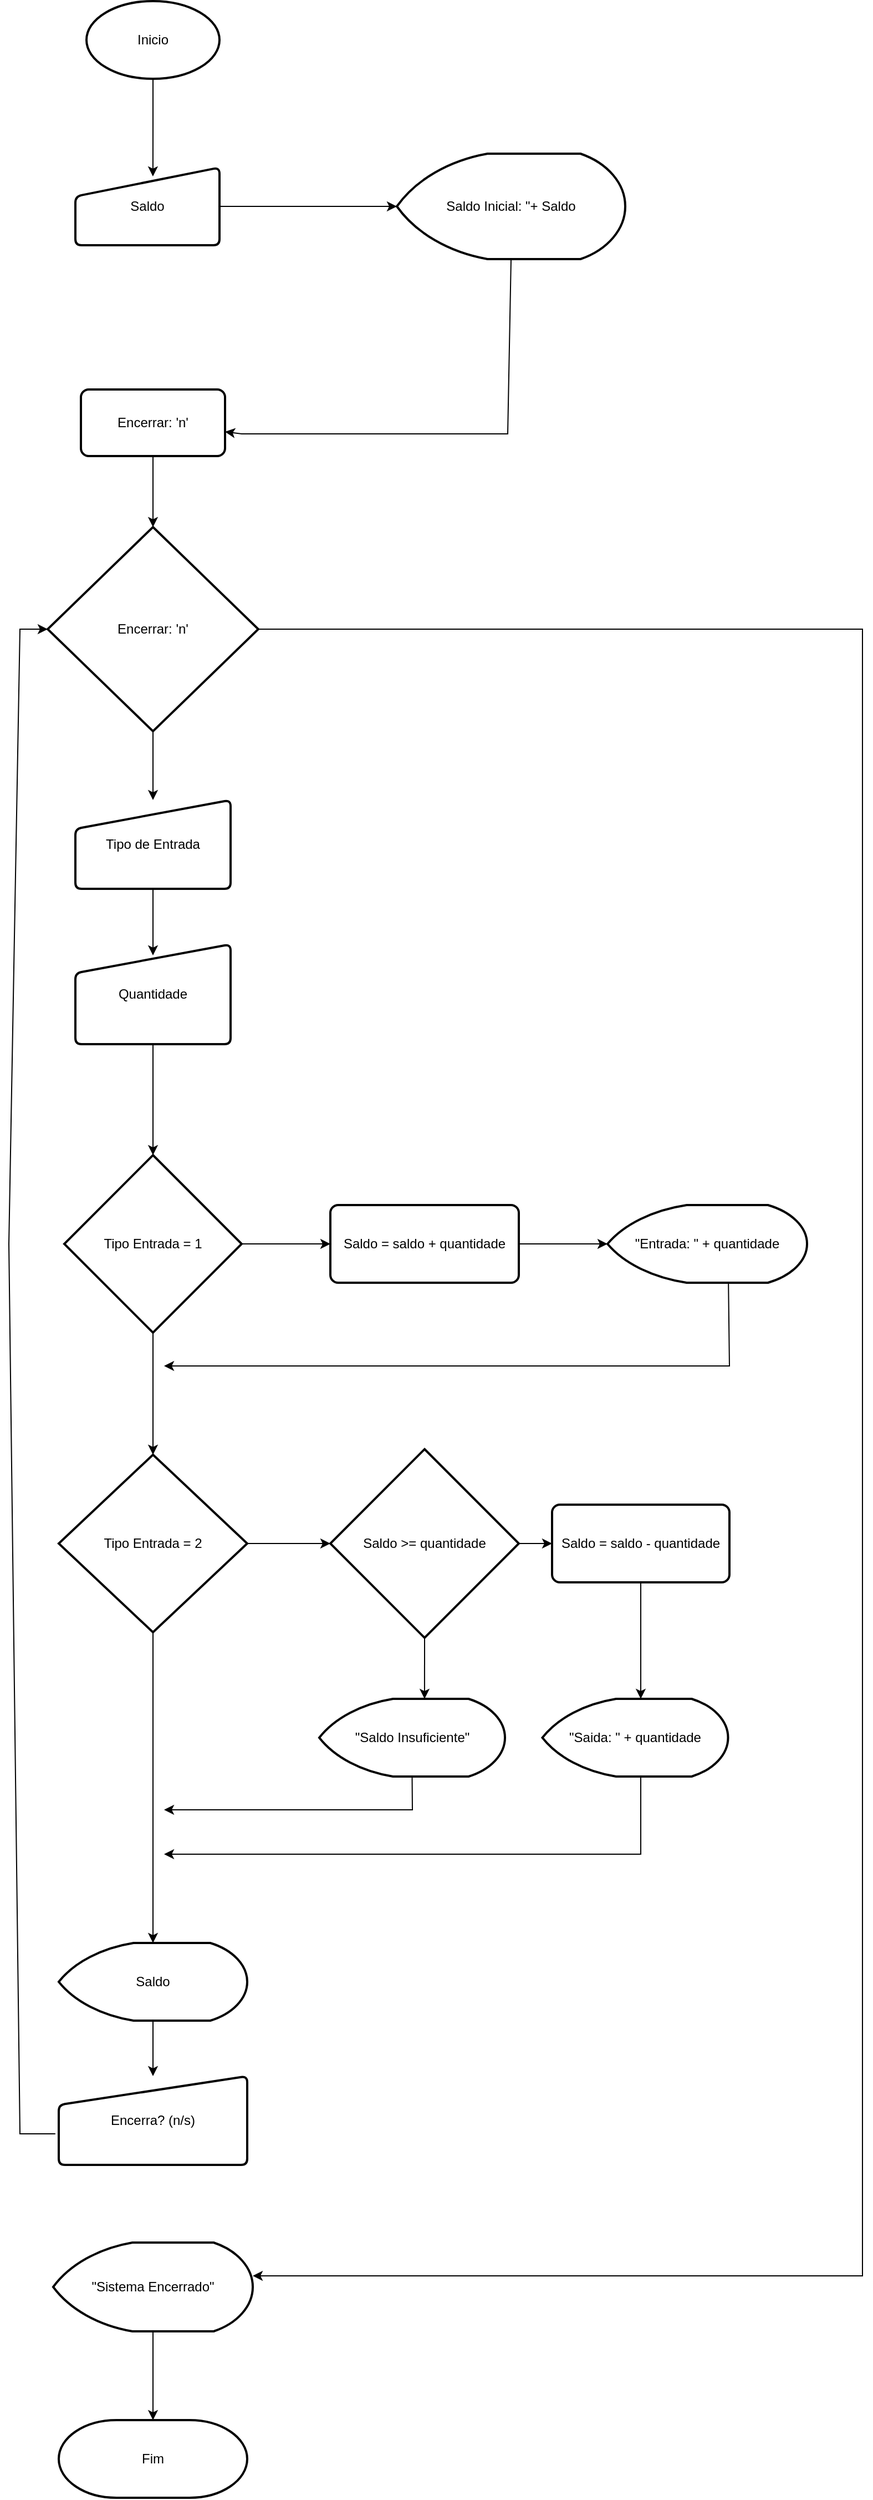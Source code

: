 <mxfile version="21.0.2" type="github">
  <diagram name="Página-1" id="k9wyMcpVs6OFAAXS8L6B">
    <mxGraphModel dx="880" dy="1611" grid="1" gridSize="10" guides="1" tooltips="1" connect="1" arrows="1" fold="1" page="1" pageScale="1" pageWidth="827" pageHeight="1169" math="0" shadow="0">
      <root>
        <mxCell id="0" />
        <mxCell id="1" parent="0" />
        <mxCell id="YredDdJyoUO70uSYRBnG-67" style="edgeStyle=orthogonalEdgeStyle;rounded=0;orthogonalLoop=1;jettySize=auto;html=1;exitX=0.5;exitY=1;exitDx=0;exitDy=0;exitPerimeter=0;entryX=0.538;entryY=0.114;entryDx=0;entryDy=0;entryPerimeter=0;" edge="1" parent="1" source="YredDdJyoUO70uSYRBnG-41" target="YredDdJyoUO70uSYRBnG-43">
          <mxGeometry relative="1" as="geometry" />
        </mxCell>
        <mxCell id="YredDdJyoUO70uSYRBnG-41" value="Inicio" style="strokeWidth=2;html=1;shape=mxgraph.flowchart.start_1;whiteSpace=wrap;" vertex="1" parent="1">
          <mxGeometry x="100" y="-1150" width="120" height="70" as="geometry" />
        </mxCell>
        <mxCell id="YredDdJyoUO70uSYRBnG-44" style="edgeStyle=orthogonalEdgeStyle;rounded=0;orthogonalLoop=1;jettySize=auto;html=1;exitX=1;exitY=0.5;exitDx=0;exitDy=0;" edge="1" parent="1" source="YredDdJyoUO70uSYRBnG-43" target="YredDdJyoUO70uSYRBnG-45">
          <mxGeometry relative="1" as="geometry">
            <mxPoint x="480" y="-235" as="targetPoint" />
          </mxGeometry>
        </mxCell>
        <mxCell id="YredDdJyoUO70uSYRBnG-43" value="Saldo" style="html=1;strokeWidth=2;shape=manualInput;whiteSpace=wrap;rounded=1;size=26;arcSize=11;" vertex="1" parent="1">
          <mxGeometry x="90" y="-1000" width="130" height="70" as="geometry" />
        </mxCell>
        <mxCell id="YredDdJyoUO70uSYRBnG-45" value="Saldo Inicial: &quot;+ Saldo" style="strokeWidth=2;html=1;shape=mxgraph.flowchart.display;whiteSpace=wrap;" vertex="1" parent="1">
          <mxGeometry x="380" y="-1012.5" width="206" height="95" as="geometry" />
        </mxCell>
        <mxCell id="YredDdJyoUO70uSYRBnG-54" value="" style="endArrow=classic;html=1;rounded=0;exitX=0.5;exitY=1;exitDx=0;exitDy=0;exitPerimeter=0;" edge="1" parent="1" source="YredDdJyoUO70uSYRBnG-45" target="YredDdJyoUO70uSYRBnG-65">
          <mxGeometry width="50" height="50" relative="1" as="geometry">
            <mxPoint x="493" y="-880" as="sourcePoint" />
            <mxPoint x="325" y="-116.417" as="targetPoint" />
            <Array as="points">
              <mxPoint x="480" y="-760" />
              <mxPoint x="240" y="-760" />
            </Array>
          </mxGeometry>
        </mxCell>
        <mxCell id="YredDdJyoUO70uSYRBnG-68" style="edgeStyle=orthogonalEdgeStyle;rounded=0;orthogonalLoop=1;jettySize=auto;html=1;exitX=0.5;exitY=1;exitDx=0;exitDy=0;" edge="1" parent="1" source="YredDdJyoUO70uSYRBnG-65" target="YredDdJyoUO70uSYRBnG-69">
          <mxGeometry relative="1" as="geometry">
            <mxPoint x="160" y="-670" as="targetPoint" />
          </mxGeometry>
        </mxCell>
        <mxCell id="YredDdJyoUO70uSYRBnG-65" value="Encerrar: &#39;n&#39;" style="rounded=1;whiteSpace=wrap;html=1;absoluteArcSize=1;arcSize=14;strokeWidth=2;" vertex="1" parent="1">
          <mxGeometry x="95" y="-800" width="130" height="60" as="geometry" />
        </mxCell>
        <mxCell id="YredDdJyoUO70uSYRBnG-70" style="edgeStyle=orthogonalEdgeStyle;rounded=0;orthogonalLoop=1;jettySize=auto;html=1;exitX=0.5;exitY=1;exitDx=0;exitDy=0;exitPerimeter=0;" edge="1" parent="1" source="YredDdJyoUO70uSYRBnG-69" target="YredDdJyoUO70uSYRBnG-71">
          <mxGeometry relative="1" as="geometry">
            <mxPoint x="160" y="-430" as="targetPoint" />
          </mxGeometry>
        </mxCell>
        <mxCell id="YredDdJyoUO70uSYRBnG-103" style="edgeStyle=orthogonalEdgeStyle;rounded=0;orthogonalLoop=1;jettySize=auto;html=1;exitX=1;exitY=0.5;exitDx=0;exitDy=0;exitPerimeter=0;entryX=1;entryY=0.375;entryDx=0;entryDy=0;entryPerimeter=0;" edge="1" parent="1" source="YredDdJyoUO70uSYRBnG-69" target="YredDdJyoUO70uSYRBnG-97">
          <mxGeometry relative="1" as="geometry">
            <mxPoint x="260" y="900" as="targetPoint" />
            <Array as="points">
              <mxPoint x="800" y="-584" />
              <mxPoint x="800" y="900" />
            </Array>
          </mxGeometry>
        </mxCell>
        <mxCell id="YredDdJyoUO70uSYRBnG-69" value="Encerrar: &#39;n&#39;" style="strokeWidth=2;html=1;shape=mxgraph.flowchart.decision;whiteSpace=wrap;" vertex="1" parent="1">
          <mxGeometry x="65" y="-676" width="190" height="184" as="geometry" />
        </mxCell>
        <mxCell id="YredDdJyoUO70uSYRBnG-74" style="edgeStyle=orthogonalEdgeStyle;rounded=0;orthogonalLoop=1;jettySize=auto;html=1;exitX=0.5;exitY=1;exitDx=0;exitDy=0;entryX=0.5;entryY=0.111;entryDx=0;entryDy=0;entryPerimeter=0;" edge="1" parent="1" source="YredDdJyoUO70uSYRBnG-71" target="YredDdJyoUO70uSYRBnG-72">
          <mxGeometry relative="1" as="geometry" />
        </mxCell>
        <mxCell id="YredDdJyoUO70uSYRBnG-71" value="Tipo de Entrada" style="html=1;strokeWidth=2;shape=manualInput;whiteSpace=wrap;rounded=1;size=26;arcSize=11;" vertex="1" parent="1">
          <mxGeometry x="90" y="-430" width="140" height="80" as="geometry" />
        </mxCell>
        <mxCell id="YredDdJyoUO70uSYRBnG-75" style="edgeStyle=orthogonalEdgeStyle;rounded=0;orthogonalLoop=1;jettySize=auto;html=1;exitX=0.5;exitY=1;exitDx=0;exitDy=0;" edge="1" parent="1" source="YredDdJyoUO70uSYRBnG-72" target="YredDdJyoUO70uSYRBnG-76">
          <mxGeometry relative="1" as="geometry">
            <mxPoint x="160" y="-120" as="targetPoint" />
          </mxGeometry>
        </mxCell>
        <mxCell id="YredDdJyoUO70uSYRBnG-72" value="Quantidade" style="html=1;strokeWidth=2;shape=manualInput;whiteSpace=wrap;rounded=1;size=26;arcSize=11;" vertex="1" parent="1">
          <mxGeometry x="90" y="-300" width="140" height="90" as="geometry" />
        </mxCell>
        <mxCell id="YredDdJyoUO70uSYRBnG-77" style="edgeStyle=orthogonalEdgeStyle;rounded=0;orthogonalLoop=1;jettySize=auto;html=1;exitX=1;exitY=0.5;exitDx=0;exitDy=0;exitPerimeter=0;" edge="1" parent="1" source="YredDdJyoUO70uSYRBnG-76" target="YredDdJyoUO70uSYRBnG-78">
          <mxGeometry relative="1" as="geometry">
            <mxPoint x="330" y="-30" as="targetPoint" />
          </mxGeometry>
        </mxCell>
        <mxCell id="YredDdJyoUO70uSYRBnG-81" style="edgeStyle=orthogonalEdgeStyle;rounded=0;orthogonalLoop=1;jettySize=auto;html=1;exitX=0.5;exitY=1;exitDx=0;exitDy=0;exitPerimeter=0;" edge="1" parent="1" source="YredDdJyoUO70uSYRBnG-76" target="YredDdJyoUO70uSYRBnG-82">
          <mxGeometry relative="1" as="geometry">
            <mxPoint x="160" y="200" as="targetPoint" />
          </mxGeometry>
        </mxCell>
        <mxCell id="YredDdJyoUO70uSYRBnG-76" value="Tipo Entrada = 1" style="strokeWidth=2;html=1;shape=mxgraph.flowchart.decision;whiteSpace=wrap;" vertex="1" parent="1">
          <mxGeometry x="80" y="-110" width="160" height="160" as="geometry" />
        </mxCell>
        <mxCell id="YredDdJyoUO70uSYRBnG-79" style="edgeStyle=orthogonalEdgeStyle;rounded=0;orthogonalLoop=1;jettySize=auto;html=1;exitX=1;exitY=0.5;exitDx=0;exitDy=0;" edge="1" parent="1" source="YredDdJyoUO70uSYRBnG-78" target="YredDdJyoUO70uSYRBnG-80">
          <mxGeometry relative="1" as="geometry">
            <mxPoint x="600" y="-30" as="targetPoint" />
          </mxGeometry>
        </mxCell>
        <mxCell id="YredDdJyoUO70uSYRBnG-78" value="Saldo = saldo + quantidade" style="rounded=1;whiteSpace=wrap;html=1;absoluteArcSize=1;arcSize=14;strokeWidth=2;" vertex="1" parent="1">
          <mxGeometry x="320" y="-65" width="170" height="70" as="geometry" />
        </mxCell>
        <mxCell id="YredDdJyoUO70uSYRBnG-80" value="&quot;Entrada: &quot; + quantidade" style="strokeWidth=2;html=1;shape=mxgraph.flowchart.display;whiteSpace=wrap;" vertex="1" parent="1">
          <mxGeometry x="570" y="-65" width="180" height="70" as="geometry" />
        </mxCell>
        <mxCell id="YredDdJyoUO70uSYRBnG-84" style="edgeStyle=orthogonalEdgeStyle;rounded=0;orthogonalLoop=1;jettySize=auto;html=1;exitX=1;exitY=0.5;exitDx=0;exitDy=0;exitPerimeter=0;" edge="1" parent="1" source="YredDdJyoUO70uSYRBnG-82" target="YredDdJyoUO70uSYRBnG-85">
          <mxGeometry relative="1" as="geometry">
            <mxPoint x="310" y="260" as="targetPoint" />
          </mxGeometry>
        </mxCell>
        <mxCell id="YredDdJyoUO70uSYRBnG-91" style="edgeStyle=orthogonalEdgeStyle;rounded=0;orthogonalLoop=1;jettySize=auto;html=1;exitX=0.5;exitY=1;exitDx=0;exitDy=0;exitPerimeter=0;" edge="1" parent="1" source="YredDdJyoUO70uSYRBnG-82" target="YredDdJyoUO70uSYRBnG-92">
          <mxGeometry relative="1" as="geometry">
            <mxPoint x="160" y="620" as="targetPoint" />
          </mxGeometry>
        </mxCell>
        <mxCell id="YredDdJyoUO70uSYRBnG-82" value="Tipo Entrada = 2" style="strokeWidth=2;html=1;shape=mxgraph.flowchart.decision;whiteSpace=wrap;" vertex="1" parent="1">
          <mxGeometry x="75" y="160" width="170" height="160" as="geometry" />
        </mxCell>
        <mxCell id="YredDdJyoUO70uSYRBnG-83" value="" style="endArrow=classic;html=1;rounded=0;exitX=0.606;exitY=1;exitDx=0;exitDy=0;exitPerimeter=0;" edge="1" parent="1" source="YredDdJyoUO70uSYRBnG-80">
          <mxGeometry width="50" height="50" relative="1" as="geometry">
            <mxPoint x="420" y="170" as="sourcePoint" />
            <mxPoint x="170" y="80" as="targetPoint" />
            <Array as="points">
              <mxPoint x="680" y="80" />
            </Array>
          </mxGeometry>
        </mxCell>
        <mxCell id="YredDdJyoUO70uSYRBnG-86" style="edgeStyle=orthogonalEdgeStyle;rounded=0;orthogonalLoop=1;jettySize=auto;html=1;exitX=1;exitY=0.5;exitDx=0;exitDy=0;exitPerimeter=0;" edge="1" parent="1" source="YredDdJyoUO70uSYRBnG-85" target="YredDdJyoUO70uSYRBnG-87">
          <mxGeometry relative="1" as="geometry">
            <mxPoint x="540" y="240" as="targetPoint" />
          </mxGeometry>
        </mxCell>
        <mxCell id="YredDdJyoUO70uSYRBnG-104" style="edgeStyle=orthogonalEdgeStyle;rounded=0;orthogonalLoop=1;jettySize=auto;html=1;exitX=0.5;exitY=1;exitDx=0;exitDy=0;exitPerimeter=0;entryX=0.567;entryY=0;entryDx=0;entryDy=0;entryPerimeter=0;" edge="1" parent="1" source="YredDdJyoUO70uSYRBnG-85" target="YredDdJyoUO70uSYRBnG-90">
          <mxGeometry relative="1" as="geometry" />
        </mxCell>
        <mxCell id="YredDdJyoUO70uSYRBnG-85" value="Saldo &amp;gt;= quantidade" style="strokeWidth=2;html=1;shape=mxgraph.flowchart.decision;whiteSpace=wrap;" vertex="1" parent="1">
          <mxGeometry x="320" y="155" width="170" height="170" as="geometry" />
        </mxCell>
        <mxCell id="YredDdJyoUO70uSYRBnG-88" style="edgeStyle=orthogonalEdgeStyle;rounded=0;orthogonalLoop=1;jettySize=auto;html=1;exitX=0.5;exitY=1;exitDx=0;exitDy=0;" edge="1" parent="1" source="YredDdJyoUO70uSYRBnG-87" target="YredDdJyoUO70uSYRBnG-89">
          <mxGeometry relative="1" as="geometry">
            <mxPoint x="595" y="400" as="targetPoint" />
            <Array as="points">
              <mxPoint x="600" y="340" />
              <mxPoint x="600" y="340" />
            </Array>
          </mxGeometry>
        </mxCell>
        <mxCell id="YredDdJyoUO70uSYRBnG-87" value="Saldo = saldo - quantidade" style="rounded=1;whiteSpace=wrap;html=1;absoluteArcSize=1;arcSize=14;strokeWidth=2;" vertex="1" parent="1">
          <mxGeometry x="520" y="205" width="160" height="70" as="geometry" />
        </mxCell>
        <mxCell id="YredDdJyoUO70uSYRBnG-89" value="&quot;Saida: &quot; + quantidade" style="strokeWidth=2;html=1;shape=mxgraph.flowchart.display;whiteSpace=wrap;" vertex="1" parent="1">
          <mxGeometry x="511.25" y="380" width="167.5" height="70" as="geometry" />
        </mxCell>
        <mxCell id="YredDdJyoUO70uSYRBnG-90" value="&quot;Saldo Insuficiente&quot;" style="strokeWidth=2;html=1;shape=mxgraph.flowchart.display;whiteSpace=wrap;" vertex="1" parent="1">
          <mxGeometry x="310" y="380" width="167.5" height="70" as="geometry" />
        </mxCell>
        <mxCell id="YredDdJyoUO70uSYRBnG-95" style="edgeStyle=orthogonalEdgeStyle;rounded=0;orthogonalLoop=1;jettySize=auto;html=1;exitX=0.5;exitY=1;exitDx=0;exitDy=0;exitPerimeter=0;" edge="1" parent="1" source="YredDdJyoUO70uSYRBnG-92" target="YredDdJyoUO70uSYRBnG-96">
          <mxGeometry relative="1" as="geometry">
            <mxPoint x="160" y="720" as="targetPoint" />
          </mxGeometry>
        </mxCell>
        <mxCell id="YredDdJyoUO70uSYRBnG-92" value="Saldo" style="strokeWidth=2;html=1;shape=mxgraph.flowchart.display;whiteSpace=wrap;" vertex="1" parent="1">
          <mxGeometry x="75" y="600" width="170" height="70" as="geometry" />
        </mxCell>
        <mxCell id="YredDdJyoUO70uSYRBnG-93" value="" style="endArrow=classic;html=1;rounded=0;exitX=0.5;exitY=1;exitDx=0;exitDy=0;exitPerimeter=0;" edge="1" parent="1" source="YredDdJyoUO70uSYRBnG-90">
          <mxGeometry width="50" height="50" relative="1" as="geometry">
            <mxPoint x="420" y="520" as="sourcePoint" />
            <mxPoint x="170" y="480" as="targetPoint" />
            <Array as="points">
              <mxPoint x="394" y="480" />
            </Array>
          </mxGeometry>
        </mxCell>
        <mxCell id="YredDdJyoUO70uSYRBnG-94" value="" style="endArrow=classic;html=1;rounded=0;" edge="1" parent="1">
          <mxGeometry width="50" height="50" relative="1" as="geometry">
            <mxPoint x="600" y="450" as="sourcePoint" />
            <mxPoint x="170" y="520" as="targetPoint" />
            <Array as="points">
              <mxPoint x="600" y="520" />
            </Array>
          </mxGeometry>
        </mxCell>
        <mxCell id="YredDdJyoUO70uSYRBnG-96" value="Encerra? (n/s)" style="html=1;strokeWidth=2;shape=manualInput;whiteSpace=wrap;rounded=1;size=26;arcSize=11;" vertex="1" parent="1">
          <mxGeometry x="75" y="720" width="170" height="80" as="geometry" />
        </mxCell>
        <mxCell id="YredDdJyoUO70uSYRBnG-100" style="edgeStyle=orthogonalEdgeStyle;rounded=0;orthogonalLoop=1;jettySize=auto;html=1;exitX=0.5;exitY=1;exitDx=0;exitDy=0;exitPerimeter=0;" edge="1" parent="1" source="YredDdJyoUO70uSYRBnG-97" target="YredDdJyoUO70uSYRBnG-101">
          <mxGeometry relative="1" as="geometry">
            <mxPoint x="160" y="1030" as="targetPoint" />
          </mxGeometry>
        </mxCell>
        <mxCell id="YredDdJyoUO70uSYRBnG-97" value="&quot;Sistema Encerrado&quot;" style="strokeWidth=2;html=1;shape=mxgraph.flowchart.display;whiteSpace=wrap;" vertex="1" parent="1">
          <mxGeometry x="70" y="870" width="180" height="80" as="geometry" />
        </mxCell>
        <mxCell id="YredDdJyoUO70uSYRBnG-98" value="" style="endArrow=classic;html=1;rounded=0;exitX=-0.018;exitY=0.65;exitDx=0;exitDy=0;exitPerimeter=0;entryX=0;entryY=0.5;entryDx=0;entryDy=0;entryPerimeter=0;" edge="1" parent="1" source="YredDdJyoUO70uSYRBnG-96" target="YredDdJyoUO70uSYRBnG-69">
          <mxGeometry width="50" height="50" relative="1" as="geometry">
            <mxPoint x="420" y="700" as="sourcePoint" />
            <mxPoint x="60" y="-590" as="targetPoint" />
            <Array as="points">
              <mxPoint x="40" y="772" />
              <mxPoint x="30" y="-30" />
              <mxPoint x="40" y="-584" />
            </Array>
          </mxGeometry>
        </mxCell>
        <mxCell id="YredDdJyoUO70uSYRBnG-101" value="Fim" style="strokeWidth=2;html=1;shape=mxgraph.flowchart.terminator;whiteSpace=wrap;" vertex="1" parent="1">
          <mxGeometry x="75" y="1030" width="170" height="70" as="geometry" />
        </mxCell>
      </root>
    </mxGraphModel>
  </diagram>
</mxfile>
